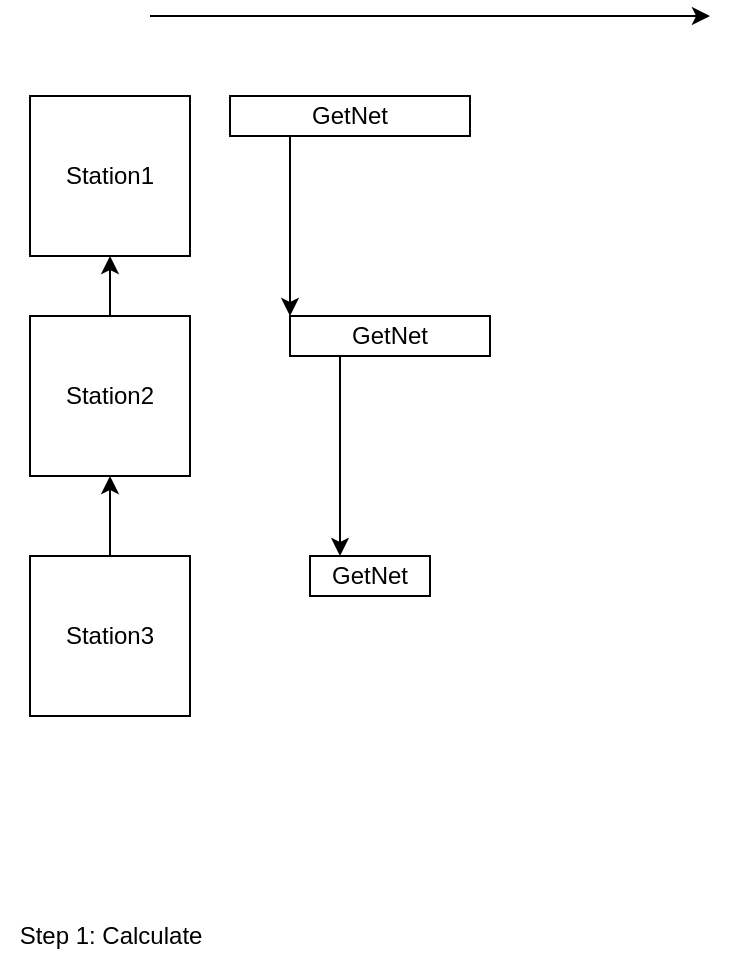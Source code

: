 <mxfile>
    <diagram id="DQk9JSl5aQZHTyB83ReO" name="Page-1">
        <mxGraphModel dx="1036" dy="756" grid="1" gridSize="10" guides="1" tooltips="1" connect="1" arrows="1" fold="1" page="1" pageScale="1" pageWidth="827" pageHeight="1169" math="0" shadow="0">
            <root>
                <mxCell id="0"/>
                <mxCell id="1" parent="0"/>
                <mxCell id="2" value="Station1" style="whiteSpace=wrap;html=1;aspect=fixed;" parent="1" vertex="1">
                    <mxGeometry x="20" y="80" width="80" height="80" as="geometry"/>
                </mxCell>
                <mxCell id="4" style="edgeStyle=none;html=1;exitX=0.5;exitY=0;exitDx=0;exitDy=0;entryX=0.5;entryY=1;entryDx=0;entryDy=0;" parent="1" source="3" target="2" edge="1">
                    <mxGeometry relative="1" as="geometry"/>
                </mxCell>
                <mxCell id="3" value="Station2" style="whiteSpace=wrap;html=1;aspect=fixed;" parent="1" vertex="1">
                    <mxGeometry x="20" y="190" width="80" height="80" as="geometry"/>
                </mxCell>
                <mxCell id="6" style="edgeStyle=none;html=1;exitX=0.5;exitY=0;exitDx=0;exitDy=0;entryX=0.5;entryY=1;entryDx=0;entryDy=0;" parent="1" source="5" target="3" edge="1">
                    <mxGeometry relative="1" as="geometry"/>
                </mxCell>
                <mxCell id="5" value="Station3" style="whiteSpace=wrap;html=1;aspect=fixed;" parent="1" vertex="1">
                    <mxGeometry x="20" y="310" width="80" height="80" as="geometry"/>
                </mxCell>
                <mxCell id="7" value="" style="endArrow=classic;html=1;" parent="1" edge="1">
                    <mxGeometry width="50" height="50" relative="1" as="geometry">
                        <mxPoint x="80" y="40" as="sourcePoint"/>
                        <mxPoint x="360" y="40" as="targetPoint"/>
                    </mxGeometry>
                </mxCell>
                <mxCell id="14" style="edgeStyle=none;html=1;exitX=0.25;exitY=1;exitDx=0;exitDy=0;entryX=0;entryY=0;entryDx=0;entryDy=0;" parent="1" source="8" target="9" edge="1">
                    <mxGeometry relative="1" as="geometry"/>
                </mxCell>
                <mxCell id="8" value="GetNet" style="rounded=0;whiteSpace=wrap;html=1;" parent="1" vertex="1">
                    <mxGeometry x="120" y="80" width="120" height="20" as="geometry"/>
                </mxCell>
                <mxCell id="16" style="edgeStyle=none;html=1;exitX=0.25;exitY=1;exitDx=0;exitDy=0;entryX=0.25;entryY=0;entryDx=0;entryDy=0;" parent="1" source="9" target="11" edge="1">
                    <mxGeometry relative="1" as="geometry"/>
                </mxCell>
                <mxCell id="9" value="GetNet" style="rounded=0;whiteSpace=wrap;html=1;" parent="1" vertex="1">
                    <mxGeometry x="150" y="190" width="100" height="20" as="geometry"/>
                </mxCell>
                <mxCell id="11" value="GetNet" style="rounded=0;whiteSpace=wrap;html=1;" parent="1" vertex="1">
                    <mxGeometry x="160" y="310" width="60" height="20" as="geometry"/>
                </mxCell>
                <mxCell id="17" value="Step 1: Calculate" style="text;html=1;align=center;verticalAlign=middle;resizable=0;points=[];autosize=1;strokeColor=none;fillColor=none;" vertex="1" parent="1">
                    <mxGeometry x="5" y="485" width="110" height="30" as="geometry"/>
                </mxCell>
            </root>
        </mxGraphModel>
    </diagram>
</mxfile>